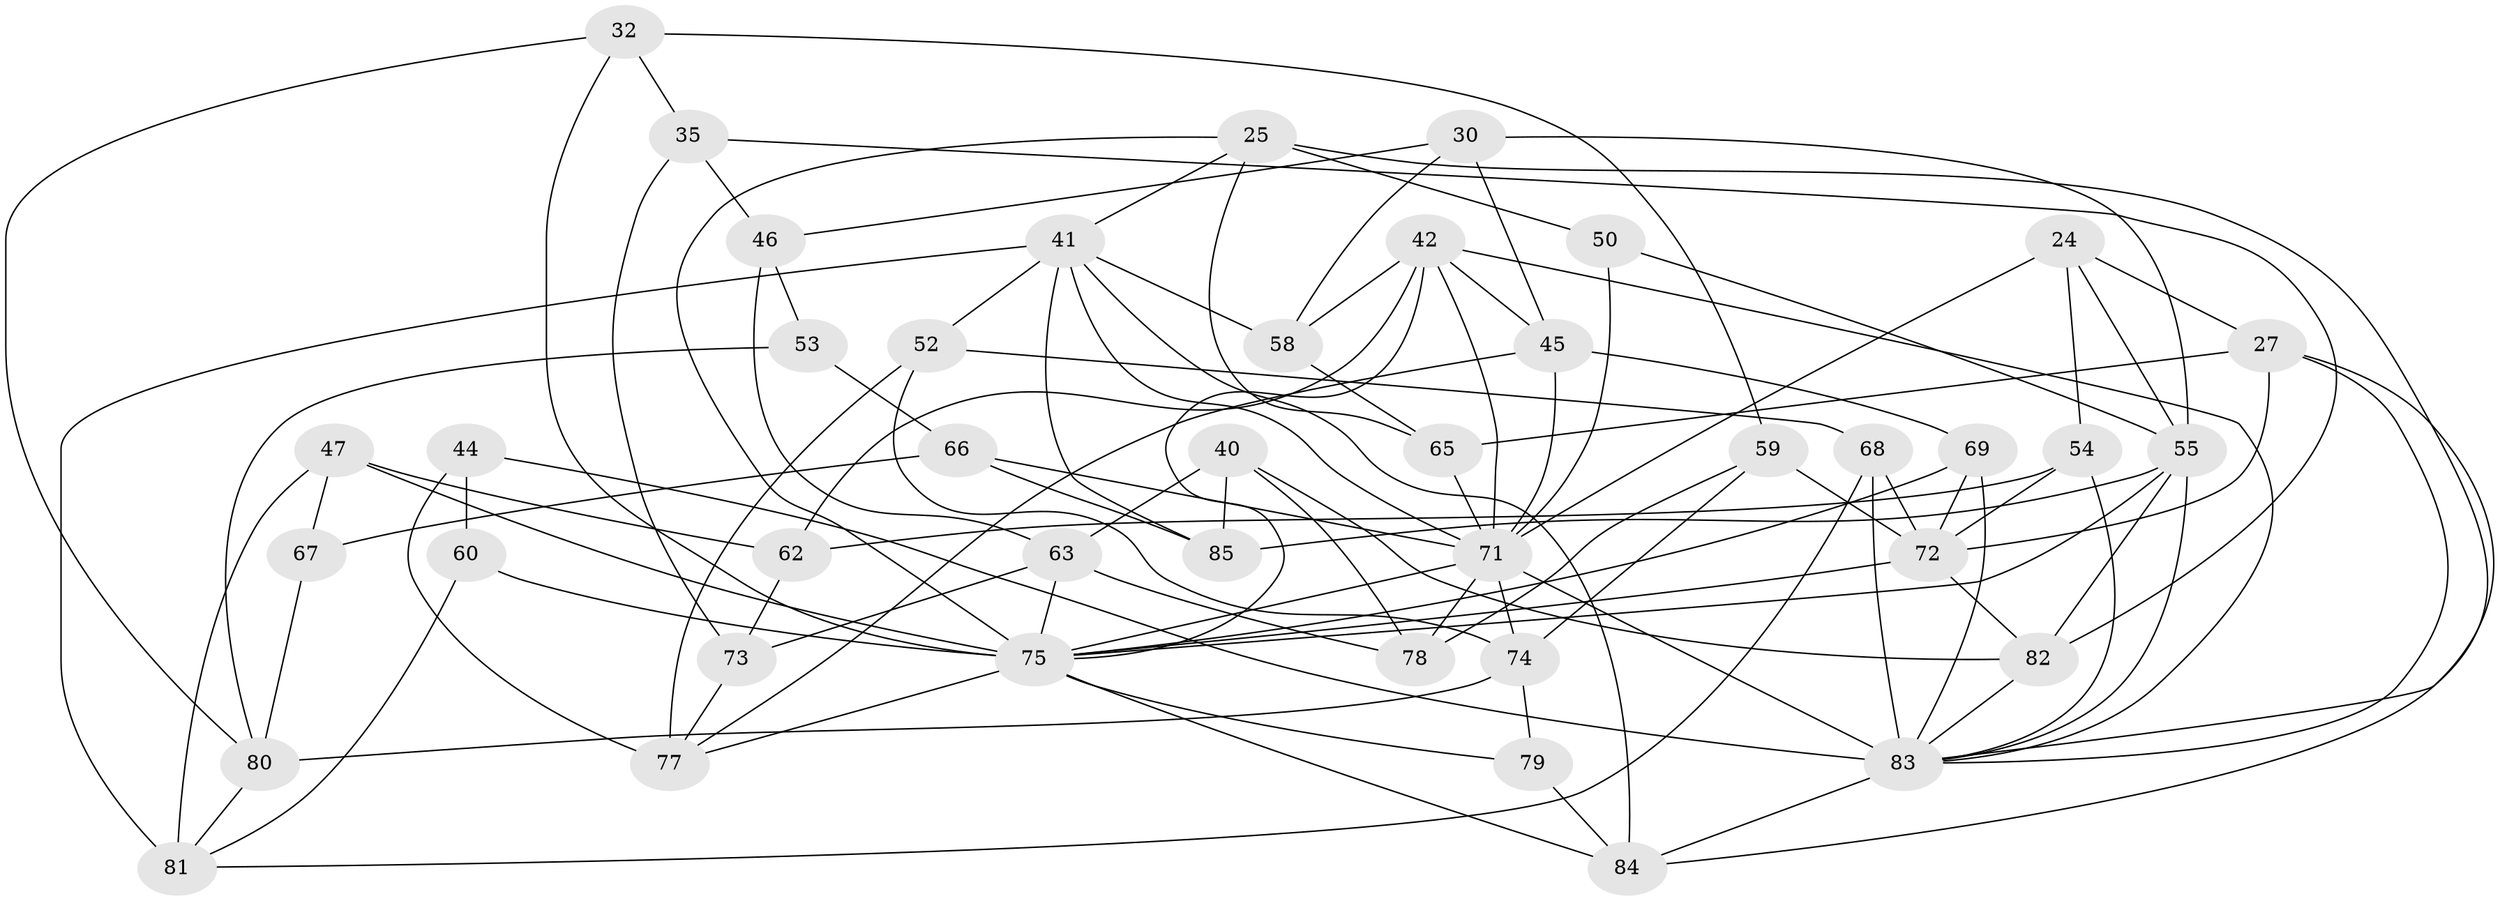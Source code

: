 // original degree distribution, {4: 1.0}
// Generated by graph-tools (version 1.1) at 2025/59/03/09/25 04:59:01]
// undirected, 42 vertices, 103 edges
graph export_dot {
graph [start="1"]
  node [color=gray90,style=filled];
  24;
  25 [super="+2"];
  27 [super="+20"];
  30;
  32;
  35;
  40 [super="+39"];
  41 [super="+9+34"];
  42 [super="+8"];
  44 [super="+12"];
  45 [super="+36"];
  46;
  47;
  50;
  52;
  53;
  54;
  55 [super="+28"];
  58;
  59;
  60;
  62;
  63 [super="+48"];
  65;
  66 [super="+10"];
  67;
  68;
  69;
  71 [super="+49+64"];
  72 [super="+1+7"];
  73;
  74 [super="+56"];
  75 [super="+11+21+31+70"];
  77 [super="+61"];
  78 [super="+57"];
  79;
  80 [super="+14"];
  81 [super="+76"];
  82 [super="+26"];
  83 [super="+18+43"];
  84 [super="+33"];
  85;
  24 -- 54;
  24 -- 55;
  24 -- 27;
  24 -- 71;
  25 -- 83;
  25 -- 50 [weight=2];
  25 -- 65;
  25 -- 41;
  25 -- 75;
  27 -- 72 [weight=2];
  27 -- 65;
  27 -- 84;
  27 -- 83;
  30 -- 46;
  30 -- 45;
  30 -- 58;
  30 -- 55;
  32 -- 35;
  32 -- 59;
  32 -- 80;
  32 -- 75;
  35 -- 82;
  35 -- 46;
  35 -- 73;
  40 -- 82 [weight=2];
  40 -- 78;
  40 -- 85;
  40 -- 63 [weight=2];
  41 -- 58;
  41 -- 52;
  41 -- 84;
  41 -- 81 [weight=2];
  41 -- 85;
  41 -- 71;
  42 -- 58;
  42 -- 75 [weight=2];
  42 -- 71 [weight=2];
  42 -- 62;
  42 -- 45;
  42 -- 83;
  44 -- 77 [weight=2];
  44 -- 60 [weight=2];
  44 -- 83 [weight=2];
  45 -- 77;
  45 -- 69;
  45 -- 71 [weight=2];
  46 -- 53;
  46 -- 63;
  47 -- 62;
  47 -- 67;
  47 -- 81;
  47 -- 75;
  50 -- 55;
  50 -- 71;
  52 -- 68;
  52 -- 74;
  52 -- 77;
  53 -- 66 [weight=2];
  53 -- 80;
  54 -- 72;
  54 -- 62;
  54 -- 83;
  55 -- 82 [weight=2];
  55 -- 85;
  55 -- 83;
  55 -- 75;
  58 -- 65;
  59 -- 78;
  59 -- 72;
  59 -- 74;
  60 -- 81;
  60 -- 75;
  62 -- 73;
  63 -- 75;
  63 -- 73;
  63 -- 78;
  65 -- 71;
  66 -- 85;
  66 -- 67 [weight=2];
  66 -- 71;
  67 -- 80;
  68 -- 83;
  68 -- 81;
  68 -- 72;
  69 -- 72;
  69 -- 83;
  69 -- 75;
  71 -- 83 [weight=4];
  71 -- 78 [weight=3];
  71 -- 74;
  71 -- 75 [weight=3];
  72 -- 82;
  72 -- 75;
  73 -- 77;
  74 -- 80 [weight=2];
  74 -- 79;
  75 -- 84;
  75 -- 77;
  75 -- 79;
  79 -- 84 [weight=2];
  80 -- 81;
  82 -- 83 [weight=2];
  83 -- 84;
}
